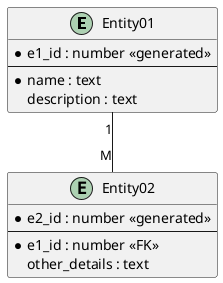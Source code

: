 @startuml DatabaseSchema
skinparam linetype ortho
entity "Entity01" as e01{
    *e1_id : number <<generated>>
    --
    *name : text 
    description : text
}

entity "Entity02" as e02{
    *e2_id : number <<generated>>
    --
    *e1_id : number <<FK>>
    other_details : text
}

e01 "1"--"M" e02
@enduml